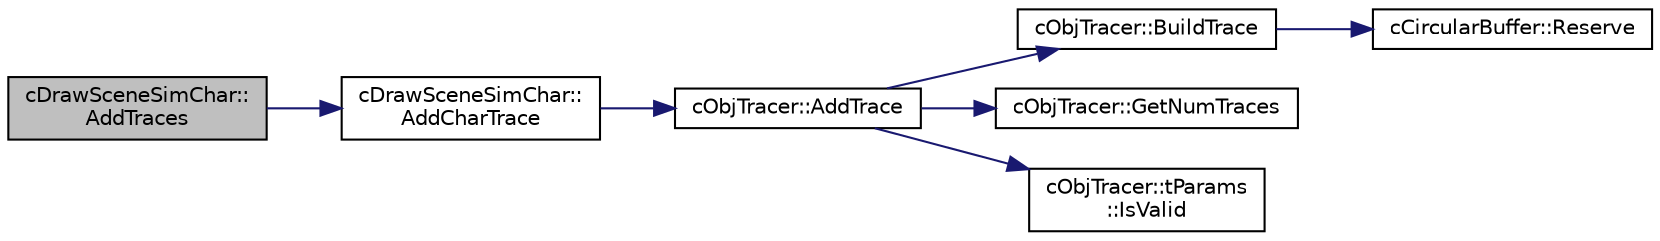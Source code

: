 digraph "cDrawSceneSimChar::AddTraces"
{
 // LATEX_PDF_SIZE
  edge [fontname="Helvetica",fontsize="10",labelfontname="Helvetica",labelfontsize="10"];
  node [fontname="Helvetica",fontsize="10",shape=record];
  rankdir="LR";
  Node1 [label="cDrawSceneSimChar::\lAddTraces",height=0.2,width=0.4,color="black", fillcolor="grey75", style="filled", fontcolor="black",tooltip=" "];
  Node1 -> Node2 [color="midnightblue",fontsize="10",style="solid",fontname="Helvetica"];
  Node2 [label="cDrawSceneSimChar::\lAddCharTrace",height=0.2,width=0.4,color="black", fillcolor="white", style="filled",URL="$classc_draw_scene_sim_char.html#af902fcda45883ede6a33df704e42e1ac",tooltip=" "];
  Node2 -> Node3 [color="midnightblue",fontsize="10",style="solid",fontname="Helvetica"];
  Node3 [label="cObjTracer::AddTrace",height=0.2,width=0.4,color="black", fillcolor="white", style="filled",URL="$classc_obj_tracer.html#adc990c6ed40da90a3753bed41ce770c7",tooltip=" "];
  Node3 -> Node4 [color="midnightblue",fontsize="10",style="solid",fontname="Helvetica"];
  Node4 [label="cObjTracer::BuildTrace",height=0.2,width=0.4,color="black", fillcolor="white", style="filled",URL="$classc_obj_tracer.html#ace01da066617807086691a25438d8b40",tooltip=" "];
  Node4 -> Node5 [color="midnightblue",fontsize="10",style="solid",fontname="Helvetica"];
  Node5 [label="cCircularBuffer::Reserve",height=0.2,width=0.4,color="black", fillcolor="white", style="filled",URL="$classc_circular_buffer.html#aa1e086159e132b04fa812c21f2d7e4f6",tooltip=" "];
  Node3 -> Node6 [color="midnightblue",fontsize="10",style="solid",fontname="Helvetica"];
  Node6 [label="cObjTracer::GetNumTraces",height=0.2,width=0.4,color="black", fillcolor="white", style="filled",URL="$classc_obj_tracer.html#a1ab0a6d791c2febc89f7cbfa26943b94",tooltip=" "];
  Node3 -> Node7 [color="midnightblue",fontsize="10",style="solid",fontname="Helvetica"];
  Node7 [label="cObjTracer::tParams\l::IsValid",height=0.2,width=0.4,color="black", fillcolor="white", style="filled",URL="$structc_obj_tracer_1_1t_params.html#a1a56778e3e47afda435d012d166dba3d",tooltip=" "];
}
